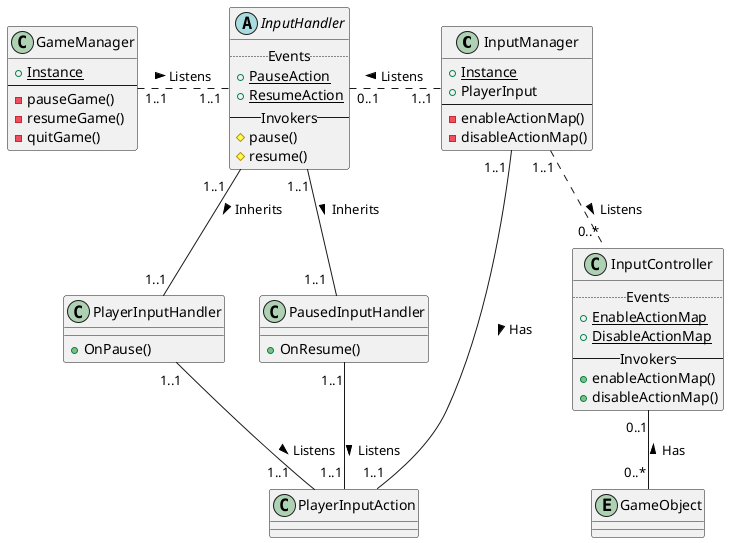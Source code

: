 @startuml inputsystem
class InputManager {
    {static} +Instance
    +PlayerInput
    --
    -enableActionMap()
    -disableActionMap()
}

abstract InputHandler {
    ..Events..
    {static} +PauseAction
    {static} +ResumeAction
    --Invokers--
    #pause()
    #resume()
}

class PlayerInputHandler {
    +OnPause()
}

class PausedInputHandler {
    +OnResume()
}

class PlayerInputAction {

}

class InputController {
    ..Events..
    {static} +EnableActionMap
    {static} +DisableActionMap
    --Invokers--
    +enableActionMap()
    +disableActionMap()
}

entity GameObject

class GameManager {
    {static} +Instance
    --
    -pauseGame()
    -resumeGame()
    -quitGame()
}

InputManager        "1..1"       .down.   "0..*"       InputController      : "Listens >"
InputController     "0..1"       -down-    "0..*"       GameObject           : "Has <"

InputManager        "1..1"       .left.    "0..1"       InputHandler         : "Listens >"
InputHandler        "1..1   "    -down-    "1..1"       PlayerInputHandler   : "Inherits >"
InputHandler        "1..1"       -down-    "1..1  "     PausedInputHandler   : "Inherits >"

InputManager        "1..1 "      -down-    "1..1"       PlayerInputAction    : "Has >"
PlayerInputHandler  "1..1"       -down-    "1..1    "   PlayerInputAction    : "Listens >"
PausedInputHandler  "1..1"       -down-    "1..1"       PlayerInputAction    : "Listens >"

GameManager         "1..1  "     .right.   "1..1"       InputHandler         : "Listens >"
@enduml
